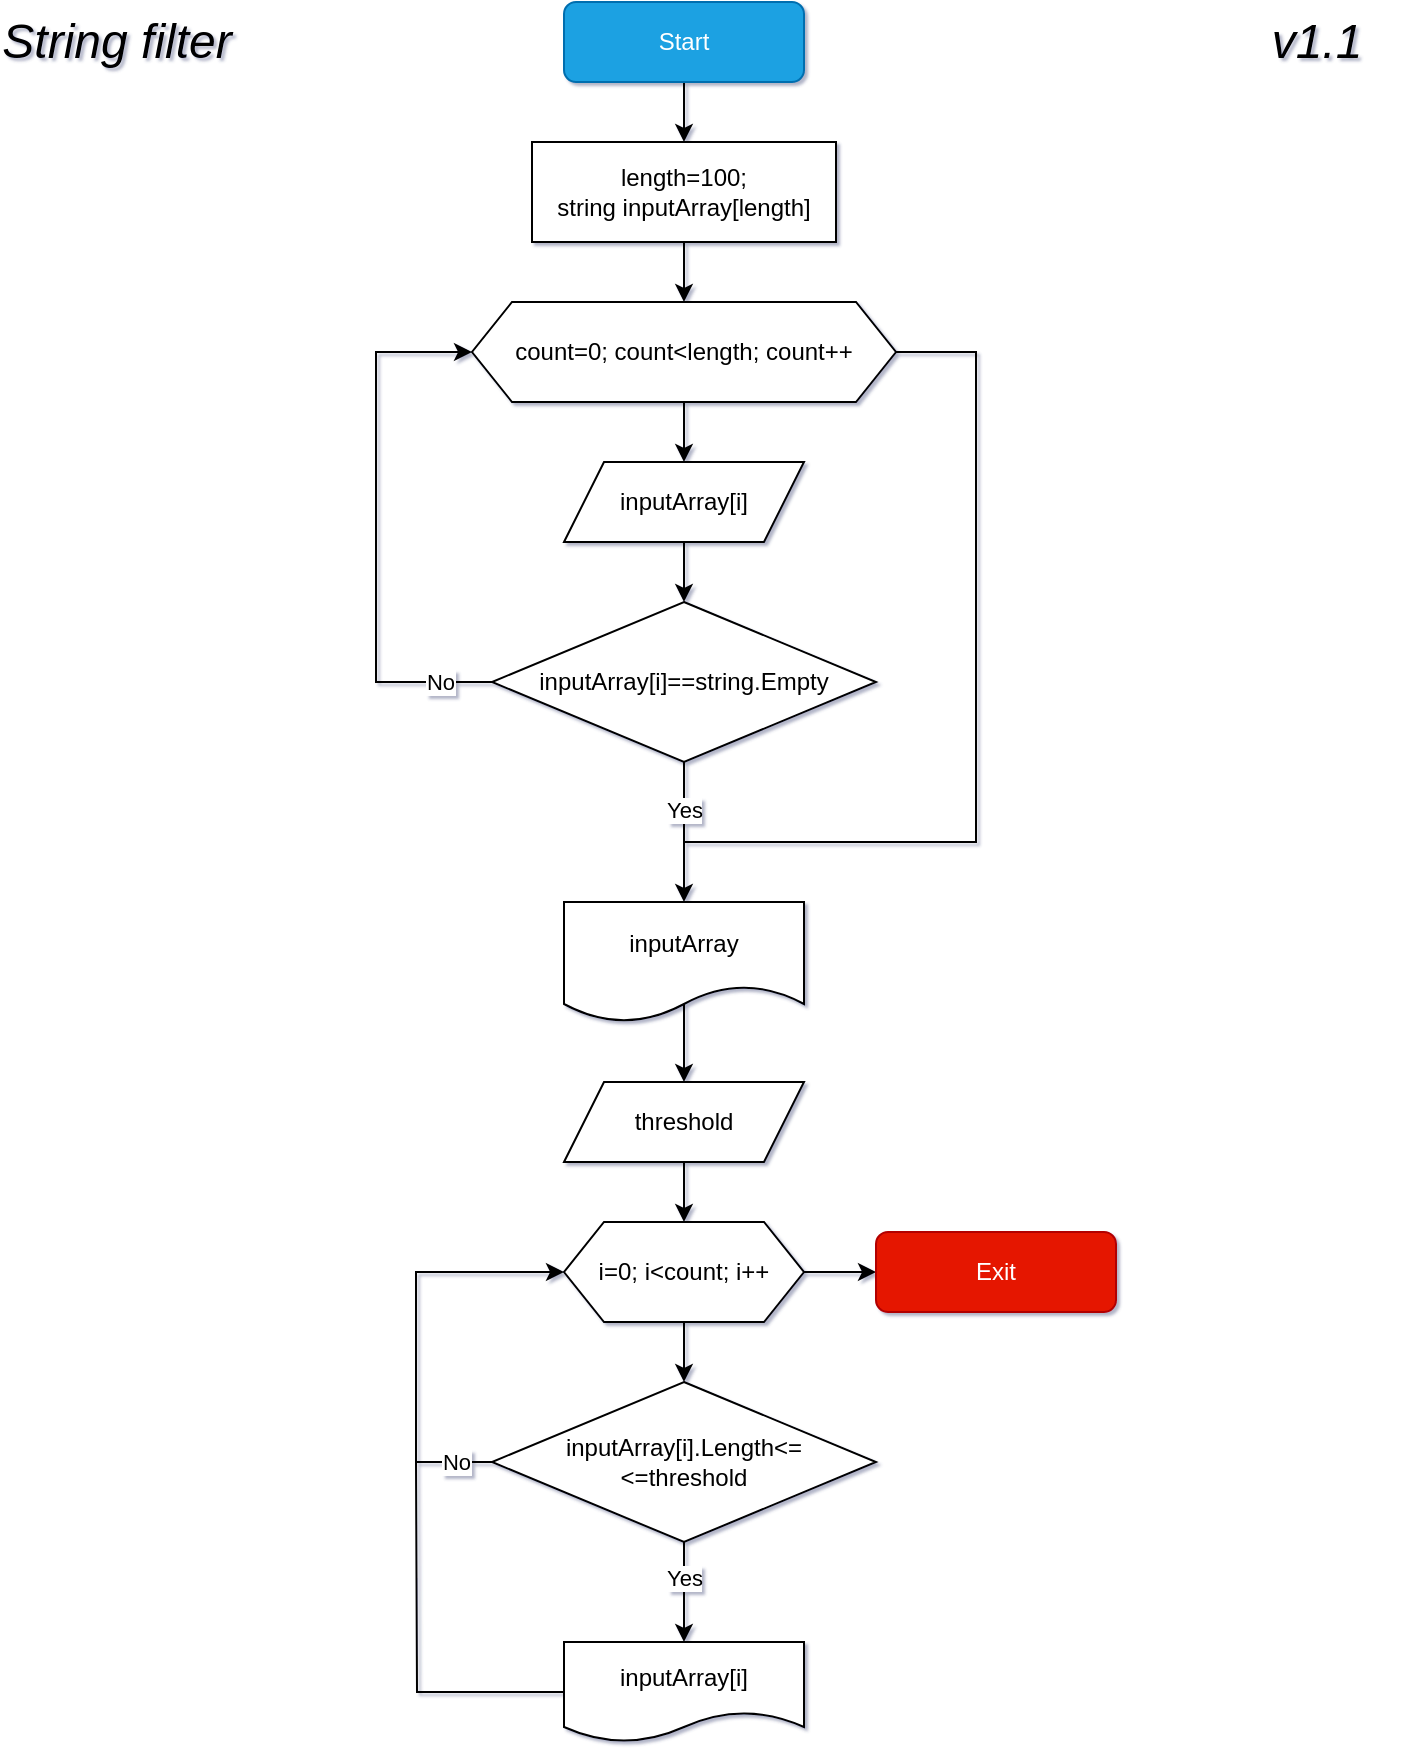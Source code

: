 <mxfile>
    <diagram id="gNhToKoDnuqMyJ4GvL__" name="Страница 1">
        <mxGraphModel dx="642" dy="384" grid="1" gridSize="10" guides="1" tooltips="1" connect="1" arrows="1" fold="1" page="1" pageScale="1" pageWidth="827" pageHeight="1169" math="0" shadow="1">
            <root>
                <mxCell id="0"/>
                <mxCell id="1" parent="0"/>
                <mxCell id="4" value="" style="edgeStyle=none;html=1;" parent="1" source="2" target="3" edge="1">
                    <mxGeometry relative="1" as="geometry"/>
                </mxCell>
                <mxCell id="2" value="Start" style="rounded=1;whiteSpace=wrap;html=1;fillColor=#1ba1e2;fontColor=#ffffff;strokeColor=#006EAF;" parent="1" vertex="1">
                    <mxGeometry x="354" y="30" width="120" height="40" as="geometry"/>
                </mxCell>
                <mxCell id="6" value="" style="edgeStyle=none;html=1;" parent="1" source="3" target="5" edge="1">
                    <mxGeometry relative="1" as="geometry"/>
                </mxCell>
                <mxCell id="3" value="length=100;&lt;br&gt;string inputArray[length]" style="rounded=0;whiteSpace=wrap;html=1;" parent="1" vertex="1">
                    <mxGeometry x="338" y="100" width="152" height="50" as="geometry"/>
                </mxCell>
                <mxCell id="8" value="" style="edgeStyle=none;html=1;" parent="1" source="5" target="7" edge="1">
                    <mxGeometry relative="1" as="geometry"/>
                </mxCell>
                <mxCell id="46" style="edgeStyle=orthogonalEdgeStyle;rounded=0;html=1;endArrow=none;endFill=0;" parent="1" source="5" edge="1">
                    <mxGeometry relative="1" as="geometry">
                        <mxPoint x="414" y="450" as="targetPoint"/>
                        <Array as="points">
                            <mxPoint x="560" y="205"/>
                            <mxPoint x="560" y="450"/>
                        </Array>
                    </mxGeometry>
                </mxCell>
                <mxCell id="5" value="count=0; count&amp;lt;length; count++" style="shape=hexagon;perimeter=hexagonPerimeter2;whiteSpace=wrap;html=1;fixedSize=1;rounded=0;" parent="1" vertex="1">
                    <mxGeometry x="308" y="180" width="212" height="50" as="geometry"/>
                </mxCell>
                <mxCell id="12" value="" style="edgeStyle=orthogonalEdgeStyle;rounded=0;html=1;" parent="1" source="7" target="11" edge="1">
                    <mxGeometry relative="1" as="geometry"/>
                </mxCell>
                <mxCell id="7" value="inputArray[i]" style="shape=parallelogram;perimeter=parallelogramPerimeter;whiteSpace=wrap;html=1;fixedSize=1;rounded=0;" parent="1" vertex="1">
                    <mxGeometry x="354" y="260" width="120" height="40" as="geometry"/>
                </mxCell>
                <mxCell id="52" style="edgeStyle=orthogonalEdgeStyle;rounded=0;html=1;entryX=0;entryY=0.5;entryDx=0;entryDy=0;" parent="1" source="11" target="5" edge="1">
                    <mxGeometry relative="1" as="geometry">
                        <mxPoint x="330" y="210" as="targetPoint"/>
                        <Array as="points">
                            <mxPoint x="260" y="370"/>
                            <mxPoint x="260" y="205"/>
                        </Array>
                    </mxGeometry>
                </mxCell>
                <mxCell id="53" value="No" style="edgeLabel;html=1;align=center;verticalAlign=middle;resizable=0;points=[];" parent="52" vertex="1" connectable="0">
                    <mxGeometry x="-0.912" y="-2" relative="1" as="geometry">
                        <mxPoint x="-14" y="2" as="offset"/>
                    </mxGeometry>
                </mxCell>
                <mxCell id="58" style="edgeStyle=orthogonalEdgeStyle;rounded=0;html=1;entryX=0.5;entryY=0;entryDx=0;entryDy=0;" parent="1" source="11" target="45" edge="1">
                    <mxGeometry relative="1" as="geometry">
                        <mxPoint x="414" y="480" as="targetPoint"/>
                    </mxGeometry>
                </mxCell>
                <mxCell id="59" value="Yes" style="edgeLabel;html=1;align=center;verticalAlign=middle;resizable=0;points=[];" parent="58" vertex="1" connectable="0">
                    <mxGeometry x="-0.2" y="3" relative="1" as="geometry">
                        <mxPoint x="-3" y="-4" as="offset"/>
                    </mxGeometry>
                </mxCell>
                <mxCell id="11" value="&lt;span&gt;inputArray[i]==string.Empty&lt;/span&gt;" style="rhombus;whiteSpace=wrap;html=1;rounded=0;" parent="1" vertex="1">
                    <mxGeometry x="318" y="330" width="192" height="80" as="geometry"/>
                </mxCell>
                <mxCell id="71" style="edgeStyle=orthogonalEdgeStyle;html=1;rounded=0;entryX=0;entryY=0.5;entryDx=0;entryDy=0;" edge="1" parent="1" source="21" target="62">
                    <mxGeometry relative="1" as="geometry">
                        <mxPoint x="340" y="660" as="targetPoint"/>
                        <Array as="points">
                            <mxPoint x="280" y="760"/>
                            <mxPoint x="280" y="665"/>
                        </Array>
                    </mxGeometry>
                </mxCell>
                <mxCell id="72" value="No" style="edgeLabel;html=1;align=center;verticalAlign=middle;resizable=0;points=[];" vertex="1" connectable="0" parent="71">
                    <mxGeometry x="-0.71" y="3" relative="1" as="geometry">
                        <mxPoint x="12" y="-3" as="offset"/>
                    </mxGeometry>
                </mxCell>
                <mxCell id="74" value="" style="edgeStyle=orthogonalEdgeStyle;rounded=0;html=1;" edge="1" parent="1" source="21" target="73">
                    <mxGeometry relative="1" as="geometry"/>
                </mxCell>
                <mxCell id="84" value="Yes" style="edgeLabel;html=1;align=center;verticalAlign=middle;resizable=0;points=[];" vertex="1" connectable="0" parent="74">
                    <mxGeometry x="-0.289" y="2" relative="1" as="geometry">
                        <mxPoint x="-2" as="offset"/>
                    </mxGeometry>
                </mxCell>
                <mxCell id="21" value="&lt;span&gt;inputArray[i].Length&amp;lt;=&lt;br&gt;&amp;lt;=threshold&lt;br&gt;&lt;/span&gt;" style="rhombus;whiteSpace=wrap;html=1;rounded=0;" parent="1" vertex="1">
                    <mxGeometry x="318" y="720" width="192" height="80" as="geometry"/>
                </mxCell>
                <mxCell id="83" value="" style="edgeStyle=orthogonalEdgeStyle;rounded=0;html=1;endArrow=classic;endFill=1;exitX=0.5;exitY=0.833;exitDx=0;exitDy=0;exitPerimeter=0;" edge="1" parent="1" source="45" target="80">
                    <mxGeometry relative="1" as="geometry"/>
                </mxCell>
                <mxCell id="45" value="inputArray" style="shape=document;whiteSpace=wrap;html=1;boundedLbl=1;" parent="1" vertex="1">
                    <mxGeometry x="354" y="480" width="120" height="60" as="geometry"/>
                </mxCell>
                <mxCell id="60" value="&lt;span style=&quot;font-weight: normal&quot;&gt;&lt;i&gt;v1.1&lt;/i&gt;&lt;/span&gt;" style="text;strokeColor=none;fillColor=none;html=1;fontSize=24;fontStyle=1;verticalAlign=middle;align=center;" parent="1" vertex="1">
                    <mxGeometry x="680" y="30" width="100" height="40" as="geometry"/>
                </mxCell>
                <mxCell id="61" value="&lt;span style=&quot;font-weight: normal&quot;&gt;&lt;i&gt;String filter&lt;/i&gt;&lt;/span&gt;" style="text;strokeColor=none;fillColor=none;html=1;fontSize=24;fontStyle=1;verticalAlign=middle;align=center;" parent="1" vertex="1">
                    <mxGeometry x="80" y="30" width="100" height="40" as="geometry"/>
                </mxCell>
                <mxCell id="65" value="" style="edgeStyle=none;html=1;" edge="1" parent="1" source="62" target="21">
                    <mxGeometry relative="1" as="geometry"/>
                </mxCell>
                <mxCell id="79" value="" style="edgeStyle=orthogonalEdgeStyle;rounded=0;html=1;endArrow=classic;endFill=1;" edge="1" parent="1" source="62" target="78">
                    <mxGeometry relative="1" as="geometry"/>
                </mxCell>
                <mxCell id="62" value="i=0; i&amp;lt;count; i++" style="shape=hexagon;perimeter=hexagonPerimeter2;whiteSpace=wrap;html=1;fixedSize=1;" vertex="1" parent="1">
                    <mxGeometry x="354" y="640" width="120" height="50" as="geometry"/>
                </mxCell>
                <mxCell id="75" style="edgeStyle=orthogonalEdgeStyle;rounded=0;html=1;endArrow=none;endFill=0;" edge="1" parent="1" source="73">
                    <mxGeometry relative="1" as="geometry">
                        <mxPoint x="280" y="760" as="targetPoint"/>
                    </mxGeometry>
                </mxCell>
                <mxCell id="73" value="inputArray[i]" style="shape=document;whiteSpace=wrap;html=1;boundedLbl=1;rounded=0;" vertex="1" parent="1">
                    <mxGeometry x="354" y="850" width="120" height="50" as="geometry"/>
                </mxCell>
                <mxCell id="78" value="Exit" style="rounded=1;whiteSpace=wrap;html=1;fillColor=#e51400;fontColor=#ffffff;strokeColor=#B20000;" vertex="1" parent="1">
                    <mxGeometry x="510" y="645" width="120" height="40" as="geometry"/>
                </mxCell>
                <mxCell id="82" value="" style="edgeStyle=orthogonalEdgeStyle;rounded=0;html=1;endArrow=classic;endFill=1;" edge="1" parent="1" source="80" target="62">
                    <mxGeometry relative="1" as="geometry"/>
                </mxCell>
                <mxCell id="80" value="&lt;span&gt;threshold&lt;/span&gt;" style="shape=parallelogram;perimeter=parallelogramPerimeter;whiteSpace=wrap;html=1;fixedSize=1;" vertex="1" parent="1">
                    <mxGeometry x="354" y="570" width="120" height="40" as="geometry"/>
                </mxCell>
            </root>
        </mxGraphModel>
    </diagram>
</mxfile>
